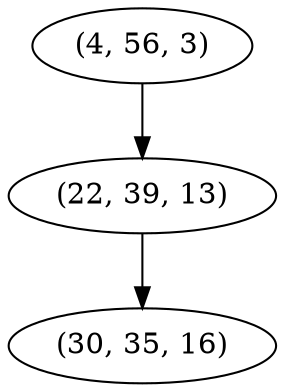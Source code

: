 digraph tree {
    "(4, 56, 3)";
    "(22, 39, 13)";
    "(30, 35, 16)";
    "(4, 56, 3)" -> "(22, 39, 13)";
    "(22, 39, 13)" -> "(30, 35, 16)";
}
